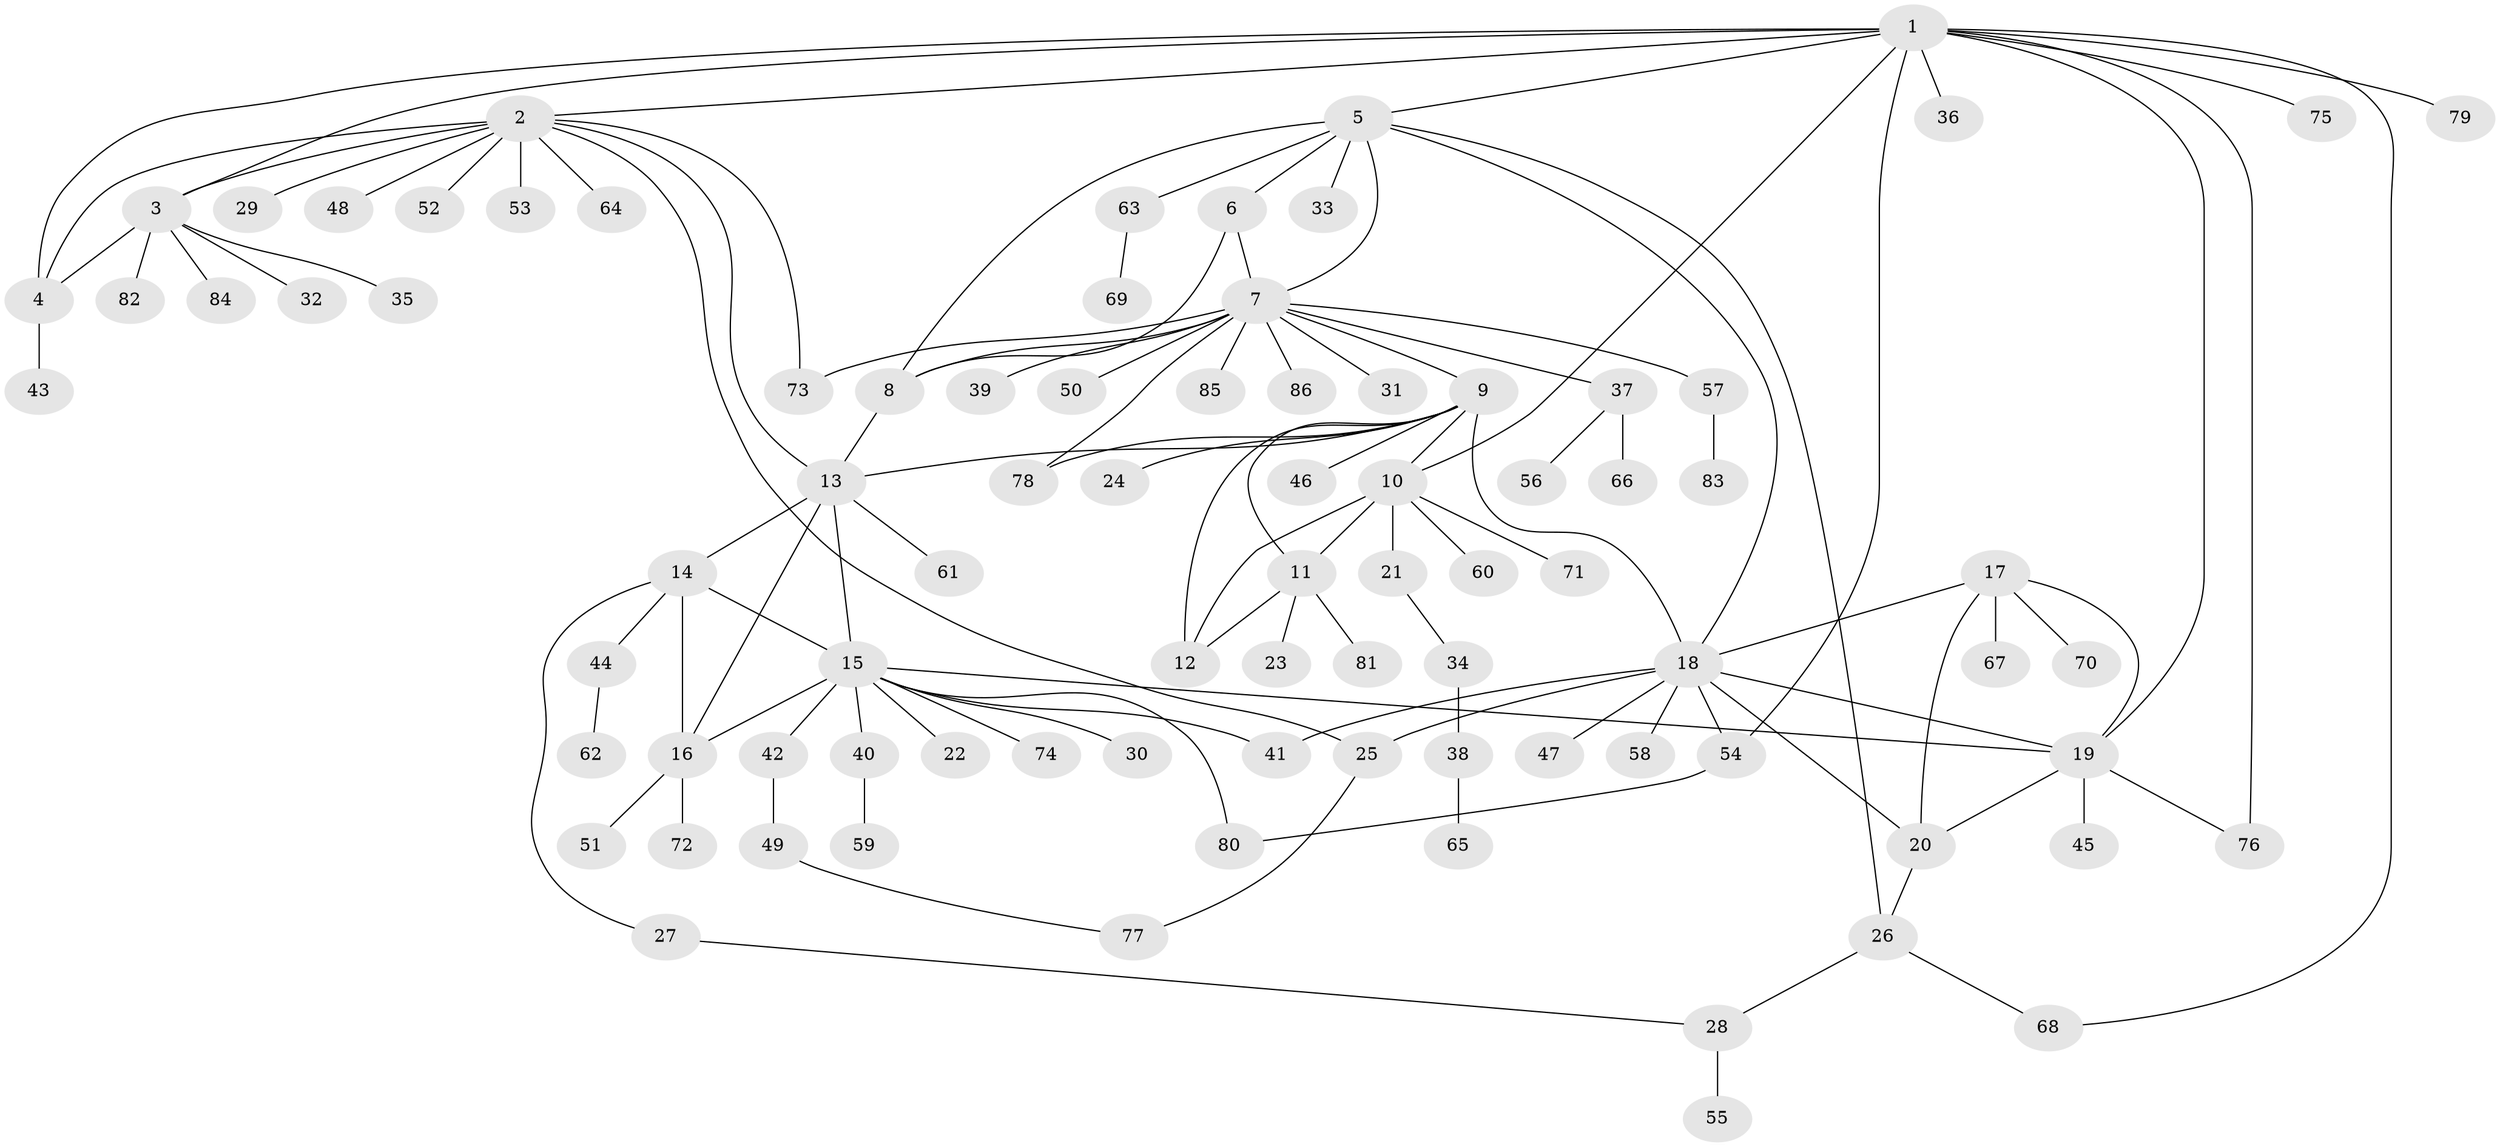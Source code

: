 // Generated by graph-tools (version 1.1) at 2025/54/03/09/25 04:54:17]
// undirected, 86 vertices, 117 edges
graph export_dot {
graph [start="1"]
  node [color=gray90,style=filled];
  1;
  2;
  3;
  4;
  5;
  6;
  7;
  8;
  9;
  10;
  11;
  12;
  13;
  14;
  15;
  16;
  17;
  18;
  19;
  20;
  21;
  22;
  23;
  24;
  25;
  26;
  27;
  28;
  29;
  30;
  31;
  32;
  33;
  34;
  35;
  36;
  37;
  38;
  39;
  40;
  41;
  42;
  43;
  44;
  45;
  46;
  47;
  48;
  49;
  50;
  51;
  52;
  53;
  54;
  55;
  56;
  57;
  58;
  59;
  60;
  61;
  62;
  63;
  64;
  65;
  66;
  67;
  68;
  69;
  70;
  71;
  72;
  73;
  74;
  75;
  76;
  77;
  78;
  79;
  80;
  81;
  82;
  83;
  84;
  85;
  86;
  1 -- 2;
  1 -- 3;
  1 -- 4;
  1 -- 5;
  1 -- 10;
  1 -- 19;
  1 -- 36;
  1 -- 54;
  1 -- 68;
  1 -- 75;
  1 -- 76;
  1 -- 79;
  2 -- 3;
  2 -- 4;
  2 -- 13;
  2 -- 25;
  2 -- 29;
  2 -- 48;
  2 -- 52;
  2 -- 53;
  2 -- 64;
  2 -- 73;
  3 -- 4;
  3 -- 32;
  3 -- 35;
  3 -- 82;
  3 -- 84;
  4 -- 43;
  5 -- 6;
  5 -- 7;
  5 -- 8;
  5 -- 18;
  5 -- 26;
  5 -- 33;
  5 -- 63;
  6 -- 7;
  6 -- 8;
  7 -- 8;
  7 -- 9;
  7 -- 31;
  7 -- 37;
  7 -- 39;
  7 -- 50;
  7 -- 57;
  7 -- 73;
  7 -- 78;
  7 -- 85;
  7 -- 86;
  8 -- 13;
  9 -- 10;
  9 -- 11;
  9 -- 12;
  9 -- 13;
  9 -- 18;
  9 -- 24;
  9 -- 46;
  9 -- 78;
  10 -- 11;
  10 -- 12;
  10 -- 21;
  10 -- 60;
  10 -- 71;
  11 -- 12;
  11 -- 23;
  11 -- 81;
  13 -- 14;
  13 -- 15;
  13 -- 16;
  13 -- 61;
  14 -- 15;
  14 -- 16;
  14 -- 27;
  14 -- 44;
  15 -- 16;
  15 -- 19;
  15 -- 22;
  15 -- 30;
  15 -- 40;
  15 -- 41;
  15 -- 42;
  15 -- 74;
  15 -- 80;
  16 -- 51;
  16 -- 72;
  17 -- 18;
  17 -- 19;
  17 -- 20;
  17 -- 67;
  17 -- 70;
  18 -- 19;
  18 -- 20;
  18 -- 25;
  18 -- 41;
  18 -- 47;
  18 -- 54;
  18 -- 58;
  19 -- 20;
  19 -- 45;
  19 -- 76;
  20 -- 26;
  21 -- 34;
  25 -- 77;
  26 -- 28;
  26 -- 68;
  27 -- 28;
  28 -- 55;
  34 -- 38;
  37 -- 56;
  37 -- 66;
  38 -- 65;
  40 -- 59;
  42 -- 49;
  44 -- 62;
  49 -- 77;
  54 -- 80;
  57 -- 83;
  63 -- 69;
}
